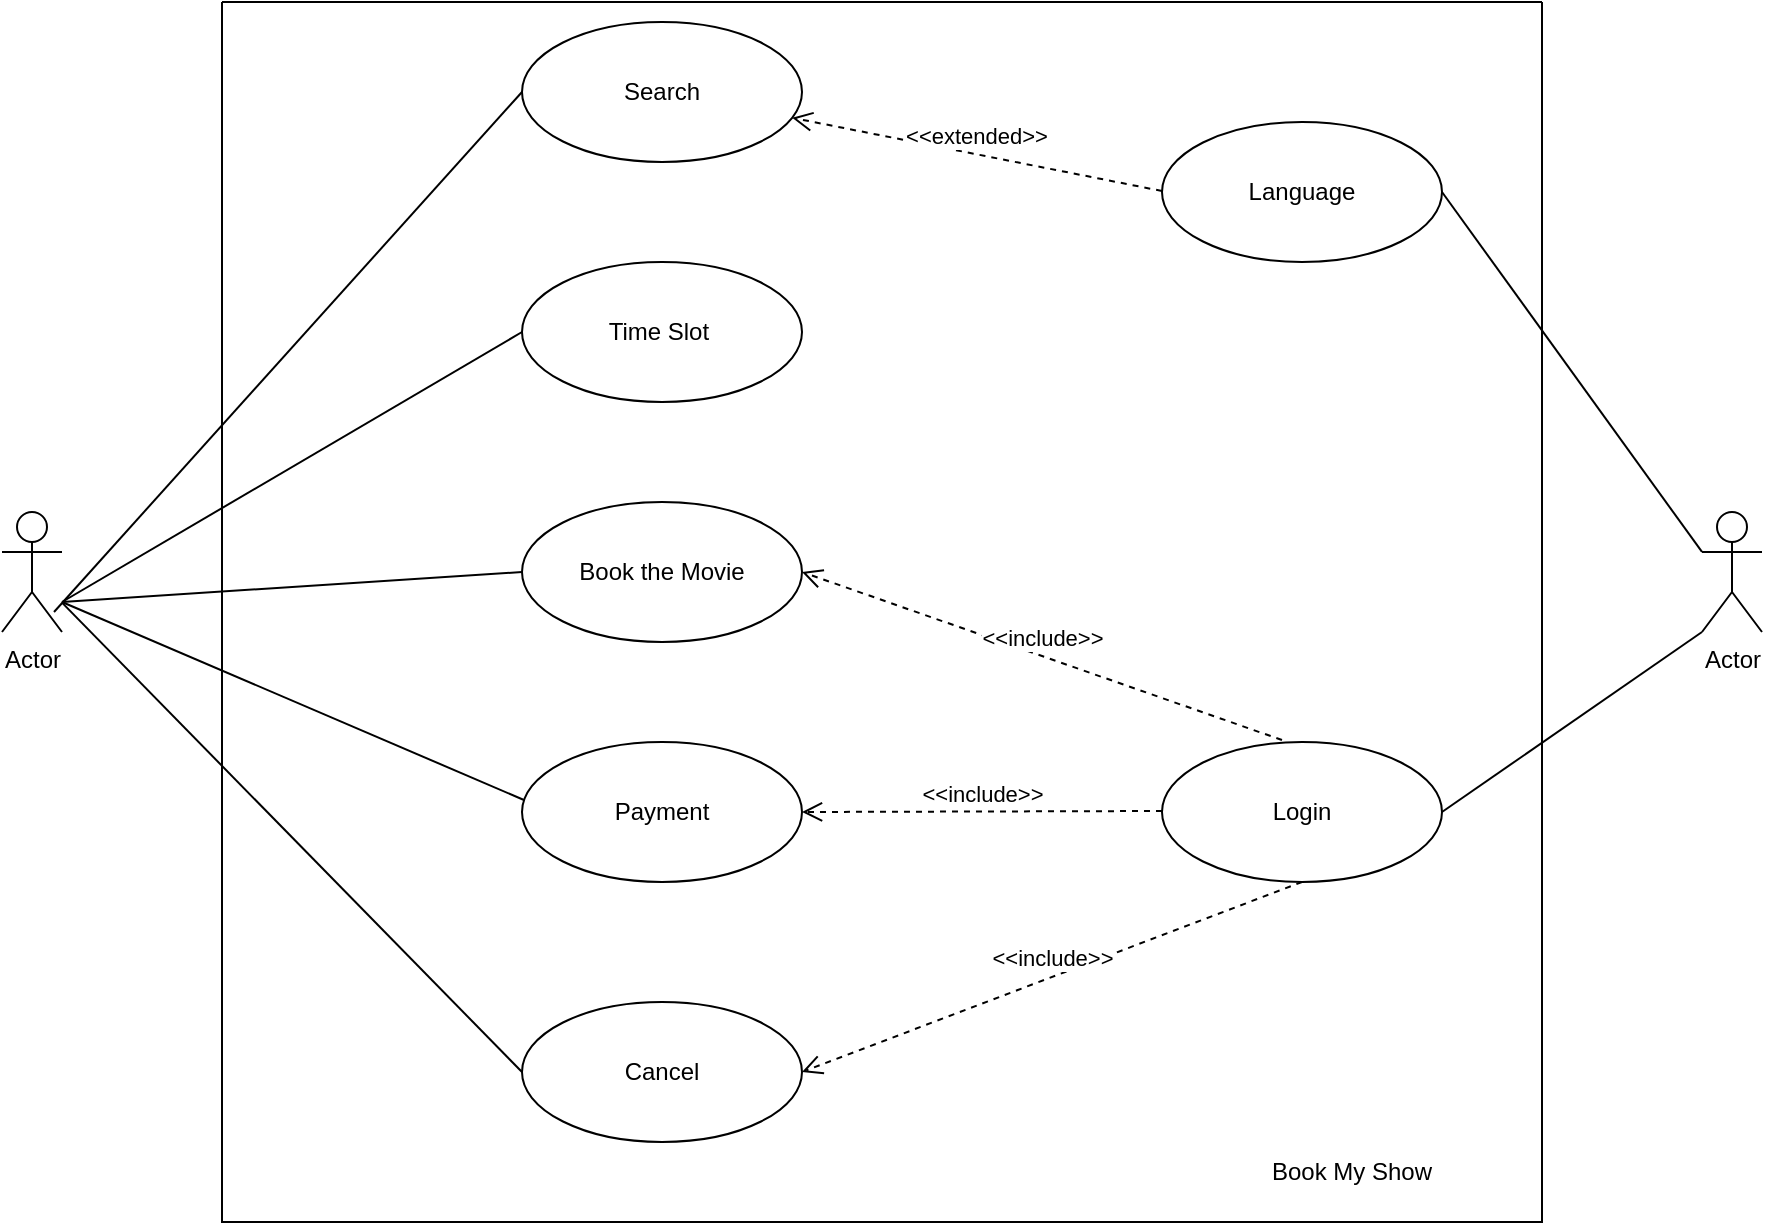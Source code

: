 <mxfile version="24.0.2" type="github">
  <diagram name="Page-1" id="3_H8ivSbetBl72P3CNzi">
    <mxGraphModel dx="1426" dy="751" grid="1" gridSize="10" guides="1" tooltips="1" connect="1" arrows="1" fold="1" page="1" pageScale="1" pageWidth="850" pageHeight="1100" math="0" shadow="0">
      <root>
        <mxCell id="0" />
        <mxCell id="1" parent="0" />
        <mxCell id="ZFSDl9lkwHXLmLVonI5_-1" value="Actor" style="shape=umlActor;verticalLabelPosition=bottom;verticalAlign=top;html=1;" vertex="1" parent="1">
          <mxGeometry x="80" y="335" width="30" height="60" as="geometry" />
        </mxCell>
        <mxCell id="ZFSDl9lkwHXLmLVonI5_-5" value="Search" style="ellipse;whiteSpace=wrap;html=1;" vertex="1" parent="1">
          <mxGeometry x="340" y="90" width="140" height="70" as="geometry" />
        </mxCell>
        <mxCell id="ZFSDl9lkwHXLmLVonI5_-6" value="Payment" style="ellipse;whiteSpace=wrap;html=1;" vertex="1" parent="1">
          <mxGeometry x="340" y="450" width="140" height="70" as="geometry" />
        </mxCell>
        <mxCell id="ZFSDl9lkwHXLmLVonI5_-7" value="Book the Movie" style="ellipse;whiteSpace=wrap;html=1;" vertex="1" parent="1">
          <mxGeometry x="340" y="330" width="140" height="70" as="geometry" />
        </mxCell>
        <mxCell id="ZFSDl9lkwHXLmLVonI5_-8" value="Cancel" style="ellipse;whiteSpace=wrap;html=1;" vertex="1" parent="1">
          <mxGeometry x="340" y="580" width="140" height="70" as="geometry" />
        </mxCell>
        <mxCell id="ZFSDl9lkwHXLmLVonI5_-9" value="Time Slot&lt;span style=&quot;white-space: pre;&quot;&gt;&#x9;&lt;/span&gt;" style="ellipse;whiteSpace=wrap;html=1;" vertex="1" parent="1">
          <mxGeometry x="340" y="210" width="140" height="70" as="geometry" />
        </mxCell>
        <mxCell id="ZFSDl9lkwHXLmLVonI5_-10" style="edgeStyle=orthogonalEdgeStyle;rounded=0;orthogonalLoop=1;jettySize=auto;html=1;exitX=0.5;exitY=1;exitDx=0;exitDy=0;" edge="1" parent="1" source="ZFSDl9lkwHXLmLVonI5_-7" target="ZFSDl9lkwHXLmLVonI5_-7">
          <mxGeometry relative="1" as="geometry" />
        </mxCell>
        <mxCell id="ZFSDl9lkwHXLmLVonI5_-11" value="Login" style="ellipse;whiteSpace=wrap;html=1;" vertex="1" parent="1">
          <mxGeometry x="660" y="450" width="140" height="70" as="geometry" />
        </mxCell>
        <mxCell id="ZFSDl9lkwHXLmLVonI5_-12" value="Actor" style="shape=umlActor;verticalLabelPosition=bottom;verticalAlign=top;html=1;" vertex="1" parent="1">
          <mxGeometry x="930" y="335" width="30" height="60" as="geometry" />
        </mxCell>
        <mxCell id="ZFSDl9lkwHXLmLVonI5_-17" value="&amp;lt;&amp;lt;include&amp;gt;&amp;gt;" style="html=1;verticalAlign=bottom;endArrow=open;dashed=1;endSize=8;curved=0;rounded=0;entryX=1;entryY=0.5;entryDx=0;entryDy=0;" edge="1" parent="1" target="ZFSDl9lkwHXLmLVonI5_-7">
          <mxGeometry relative="1" as="geometry">
            <mxPoint x="720" y="449" as="sourcePoint" />
            <mxPoint x="640" y="449" as="targetPoint" />
          </mxGeometry>
        </mxCell>
        <mxCell id="ZFSDl9lkwHXLmLVonI5_-18" value="&amp;lt;&amp;lt;include&amp;gt;&amp;gt;" style="html=1;verticalAlign=bottom;endArrow=open;dashed=1;endSize=8;curved=0;rounded=0;entryX=1;entryY=0.5;entryDx=0;entryDy=0;" edge="1" parent="1" target="ZFSDl9lkwHXLmLVonI5_-6">
          <mxGeometry relative="1" as="geometry">
            <mxPoint x="660" y="484.5" as="sourcePoint" />
            <mxPoint x="580" y="484.5" as="targetPoint" />
          </mxGeometry>
        </mxCell>
        <mxCell id="ZFSDl9lkwHXLmLVonI5_-19" value="&amp;lt;&amp;lt;include&amp;gt;&amp;gt;" style="html=1;verticalAlign=bottom;endArrow=open;dashed=1;endSize=8;curved=0;rounded=0;entryX=1;entryY=0.5;entryDx=0;entryDy=0;" edge="1" parent="1" target="ZFSDl9lkwHXLmLVonI5_-8">
          <mxGeometry relative="1" as="geometry">
            <mxPoint x="730" y="520" as="sourcePoint" />
            <mxPoint x="650" y="520" as="targetPoint" />
          </mxGeometry>
        </mxCell>
        <mxCell id="ZFSDl9lkwHXLmLVonI5_-20" value="" style="endArrow=none;html=1;rounded=0;entryX=0;entryY=0.5;entryDx=0;entryDy=0;" edge="1" parent="1" source="ZFSDl9lkwHXLmLVonI5_-1" target="ZFSDl9lkwHXLmLVonI5_-8">
          <mxGeometry width="50" height="50" relative="1" as="geometry">
            <mxPoint x="120" y="480" as="sourcePoint" />
            <mxPoint x="170" y="430" as="targetPoint" />
          </mxGeometry>
        </mxCell>
        <mxCell id="ZFSDl9lkwHXLmLVonI5_-21" value="" style="endArrow=none;html=1;rounded=0;entryX=0.007;entryY=0.414;entryDx=0;entryDy=0;entryPerimeter=0;" edge="1" parent="1" target="ZFSDl9lkwHXLmLVonI5_-6">
          <mxGeometry width="50" height="50" relative="1" as="geometry">
            <mxPoint x="110" y="380" as="sourcePoint" />
            <mxPoint x="180" y="370" as="targetPoint" />
          </mxGeometry>
        </mxCell>
        <mxCell id="ZFSDl9lkwHXLmLVonI5_-22" value="" style="endArrow=none;html=1;rounded=0;entryX=0;entryY=0.5;entryDx=0;entryDy=0;" edge="1" parent="1" target="ZFSDl9lkwHXLmLVonI5_-7">
          <mxGeometry width="50" height="50" relative="1" as="geometry">
            <mxPoint x="110" y="380" as="sourcePoint" />
            <mxPoint x="170" y="350" as="targetPoint" />
          </mxGeometry>
        </mxCell>
        <mxCell id="ZFSDl9lkwHXLmLVonI5_-23" value="" style="endArrow=none;html=1;rounded=0;entryX=0;entryY=0.5;entryDx=0;entryDy=0;" edge="1" parent="1" target="ZFSDl9lkwHXLmLVonI5_-9">
          <mxGeometry width="50" height="50" relative="1" as="geometry">
            <mxPoint x="110" y="380" as="sourcePoint" />
            <mxPoint x="170" y="335" as="targetPoint" />
          </mxGeometry>
        </mxCell>
        <mxCell id="ZFSDl9lkwHXLmLVonI5_-24" value="" style="endArrow=none;html=1;rounded=0;entryX=0;entryY=0.5;entryDx=0;entryDy=0;exitX=0.867;exitY=0.833;exitDx=0;exitDy=0;exitPerimeter=0;" edge="1" parent="1" source="ZFSDl9lkwHXLmLVonI5_-1" target="ZFSDl9lkwHXLmLVonI5_-5">
          <mxGeometry width="50" height="50" relative="1" as="geometry">
            <mxPoint x="110" y="360" as="sourcePoint" />
            <mxPoint x="160" y="310" as="targetPoint" />
          </mxGeometry>
        </mxCell>
        <mxCell id="ZFSDl9lkwHXLmLVonI5_-25" value="Language" style="ellipse;whiteSpace=wrap;html=1;" vertex="1" parent="1">
          <mxGeometry x="660" y="140" width="140" height="70" as="geometry" />
        </mxCell>
        <mxCell id="ZFSDl9lkwHXLmLVonI5_-26" value="&amp;lt;&amp;lt;extended&amp;gt;&amp;gt;" style="html=1;verticalAlign=bottom;endArrow=open;dashed=1;endSize=8;curved=0;rounded=0;" edge="1" parent="1" target="ZFSDl9lkwHXLmLVonI5_-5">
          <mxGeometry relative="1" as="geometry">
            <mxPoint x="660" y="174.5" as="sourcePoint" />
            <mxPoint x="580" y="174.5" as="targetPoint" />
          </mxGeometry>
        </mxCell>
        <mxCell id="ZFSDl9lkwHXLmLVonI5_-27" value="" style="endArrow=none;html=1;rounded=0;exitX=1;exitY=0.5;exitDx=0;exitDy=0;entryX=0;entryY=0.333;entryDx=0;entryDy=0;entryPerimeter=0;" edge="1" parent="1" source="ZFSDl9lkwHXLmLVonI5_-25" target="ZFSDl9lkwHXLmLVonI5_-12">
          <mxGeometry width="50" height="50" relative="1" as="geometry">
            <mxPoint x="860" y="370" as="sourcePoint" />
            <mxPoint x="910" y="320" as="targetPoint" />
          </mxGeometry>
        </mxCell>
        <mxCell id="ZFSDl9lkwHXLmLVonI5_-28" value="" style="endArrow=none;html=1;rounded=0;exitX=1;exitY=0.5;exitDx=0;exitDy=0;entryX=0;entryY=1;entryDx=0;entryDy=0;entryPerimeter=0;" edge="1" parent="1" source="ZFSDl9lkwHXLmLVonI5_-11" target="ZFSDl9lkwHXLmLVonI5_-12">
          <mxGeometry width="50" height="50" relative="1" as="geometry">
            <mxPoint x="850" y="430" as="sourcePoint" />
            <mxPoint x="900" y="380" as="targetPoint" />
          </mxGeometry>
        </mxCell>
        <mxCell id="ZFSDl9lkwHXLmLVonI5_-29" value="" style="swimlane;startSize=0;" vertex="1" parent="1">
          <mxGeometry x="190" y="80" width="660" height="610" as="geometry" />
        </mxCell>
        <mxCell id="ZFSDl9lkwHXLmLVonI5_-31" value="Book My Show" style="text;html=1;align=center;verticalAlign=middle;whiteSpace=wrap;rounded=0;" vertex="1" parent="ZFSDl9lkwHXLmLVonI5_-29">
          <mxGeometry x="520" y="570" width="90" height="30" as="geometry" />
        </mxCell>
      </root>
    </mxGraphModel>
  </diagram>
</mxfile>
